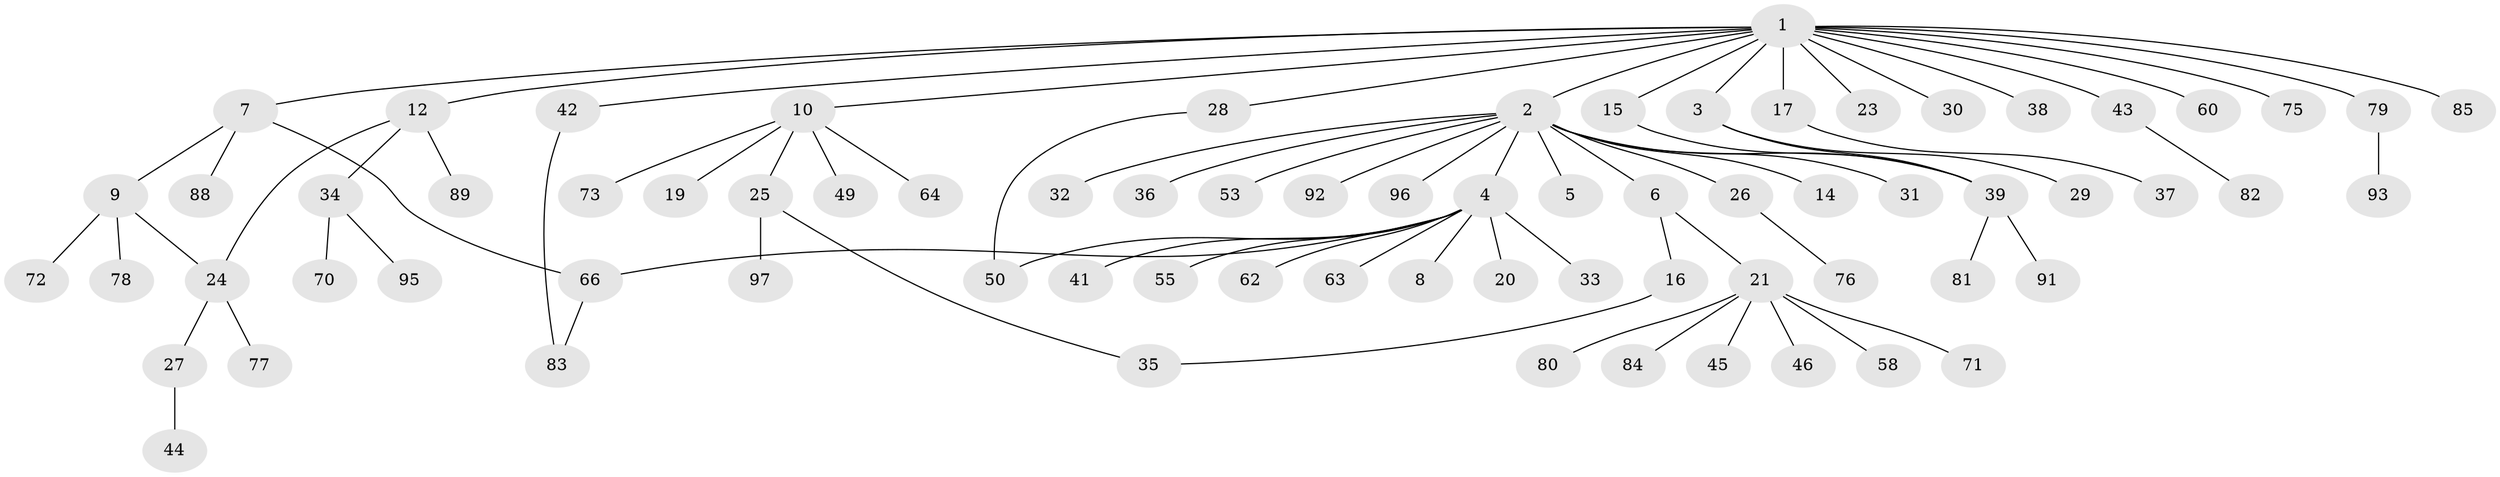 // original degree distribution, {17: 0.010309278350515464, 12: 0.010309278350515464, 2: 0.23711340206185566, 11: 0.010309278350515464, 1: 0.5567010309278351, 4: 0.07216494845360824, 5: 0.020618556701030927, 7: 0.010309278350515464, 3: 0.07216494845360824}
// Generated by graph-tools (version 1.1) at 2025/11/02/27/25 16:11:13]
// undirected, 74 vertices, 80 edges
graph export_dot {
graph [start="1"]
  node [color=gray90,style=filled];
  1 [super="+59"];
  2 [super="+18"];
  3 [super="+11"];
  4 [super="+13"];
  5;
  6 [super="+51"];
  7;
  8;
  9 [super="+40"];
  10 [super="+54"];
  12;
  14;
  15 [super="+74"];
  16;
  17;
  19;
  20;
  21 [super="+22"];
  23 [super="+68"];
  24 [super="+61"];
  25 [super="+65"];
  26;
  27;
  28;
  29 [super="+67"];
  30;
  31;
  32;
  33 [super="+48"];
  34 [super="+90"];
  35;
  36 [super="+86"];
  37 [super="+56"];
  38;
  39 [super="+47"];
  41 [super="+87"];
  42;
  43 [super="+52"];
  44;
  45;
  46;
  49 [super="+57"];
  50 [super="+69"];
  53;
  55;
  58;
  60;
  62;
  63;
  64;
  66;
  70;
  71;
  72;
  73;
  75;
  76;
  77;
  78;
  79;
  80;
  81;
  82;
  83 [super="+94"];
  84;
  85;
  88;
  89;
  91;
  92;
  93;
  95;
  96;
  97;
  1 -- 2;
  1 -- 3;
  1 -- 7;
  1 -- 10;
  1 -- 12;
  1 -- 15;
  1 -- 17;
  1 -- 23;
  1 -- 28;
  1 -- 30;
  1 -- 38;
  1 -- 42;
  1 -- 43;
  1 -- 60;
  1 -- 79;
  1 -- 85;
  1 -- 75;
  2 -- 4;
  2 -- 5;
  2 -- 6;
  2 -- 14;
  2 -- 31;
  2 -- 32;
  2 -- 36;
  2 -- 53;
  2 -- 92;
  2 -- 96;
  2 -- 26;
  2 -- 39;
  3 -- 29;
  3 -- 39;
  4 -- 8;
  4 -- 20;
  4 -- 33;
  4 -- 41;
  4 -- 55;
  4 -- 62;
  4 -- 63;
  4 -- 66;
  4 -- 50;
  6 -- 16;
  6 -- 21;
  7 -- 9;
  7 -- 66;
  7 -- 88;
  9 -- 24;
  9 -- 72;
  9 -- 78;
  10 -- 19;
  10 -- 25;
  10 -- 49;
  10 -- 64;
  10 -- 73;
  12 -- 24;
  12 -- 34;
  12 -- 89;
  15 -- 39;
  16 -- 35;
  17 -- 37;
  21 -- 58;
  21 -- 84;
  21 -- 80;
  21 -- 71;
  21 -- 45;
  21 -- 46;
  24 -- 27;
  24 -- 77;
  25 -- 35;
  25 -- 97;
  26 -- 76;
  27 -- 44;
  28 -- 50;
  34 -- 70;
  34 -- 95;
  39 -- 81;
  39 -- 91;
  42 -- 83;
  43 -- 82;
  66 -- 83;
  79 -- 93;
}
